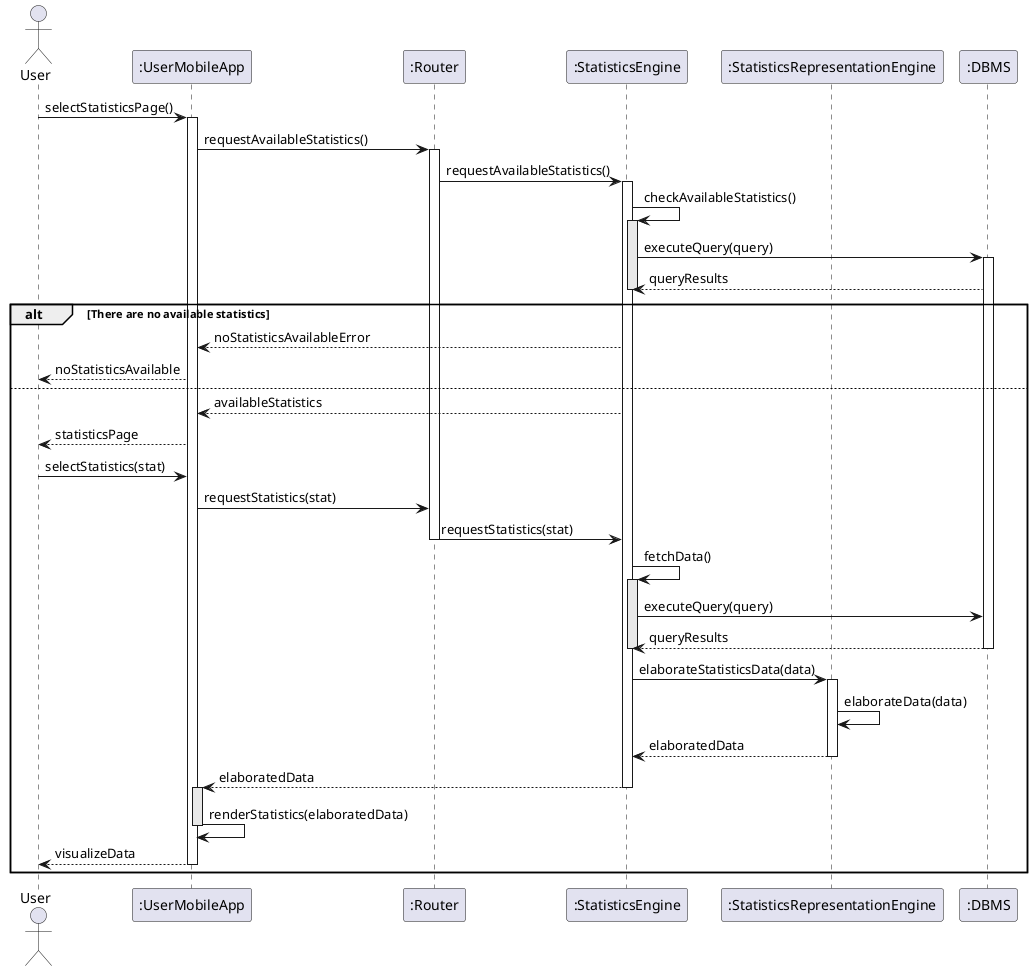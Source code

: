 @startuml dd_sequence_diagram_uc_1_4
skinparam Shadowing false

actor User as U
participant ":UserMobileApp" as UMA
participant ":Router" as R
participant ":StatisticsEngine" as SE
participant ":StatisticsRepresentationEngine" as SRE
participant ":DBMS" as DBMS

U -> UMA : selectStatisticsPage()
activate UMA
UMA -> R : requestAvailableStatistics()
activate R
R -> SE : requestAvailableStatistics()
activate SE
SE -> SE : checkAvailableStatistics()
activate SE #e8e8e8
SE -> DBMS : executeQuery(query)
activate DBMS
DBMS --> SE : queryResults
deactivate SE
alt There are no available statistics
SE --> UMA : noStatisticsAvailableError
UMA --> U : noStatisticsAvailable
else
SE --> UMA : availableStatistics
UMA --> U : statisticsPage
U -> UMA : selectStatistics(stat)
UMA -> R : requestStatistics(stat)
R -> SE : requestStatistics(stat)
deactivate R
SE -> SE : fetchData()
activate SE #e8e8e8
SE -> DBMS : executeQuery(query)
DBMS --> SE : queryResults
deactivate DBMS
deactivate SE
SE -> SRE : elaborateStatisticsData(data)
activate SRE
SRE -> SRE : elaborateData(data)
SRE --> SE : elaboratedData
deactivate SRE
SE --> UMA : elaboratedData
deactivate SE
activate UMA #e8e8e8
UMA -> UMA : renderStatistics(elaboratedData)
deactivate UMA
UMA --> U : visualizeData
deactivate UMA
end




@enduml